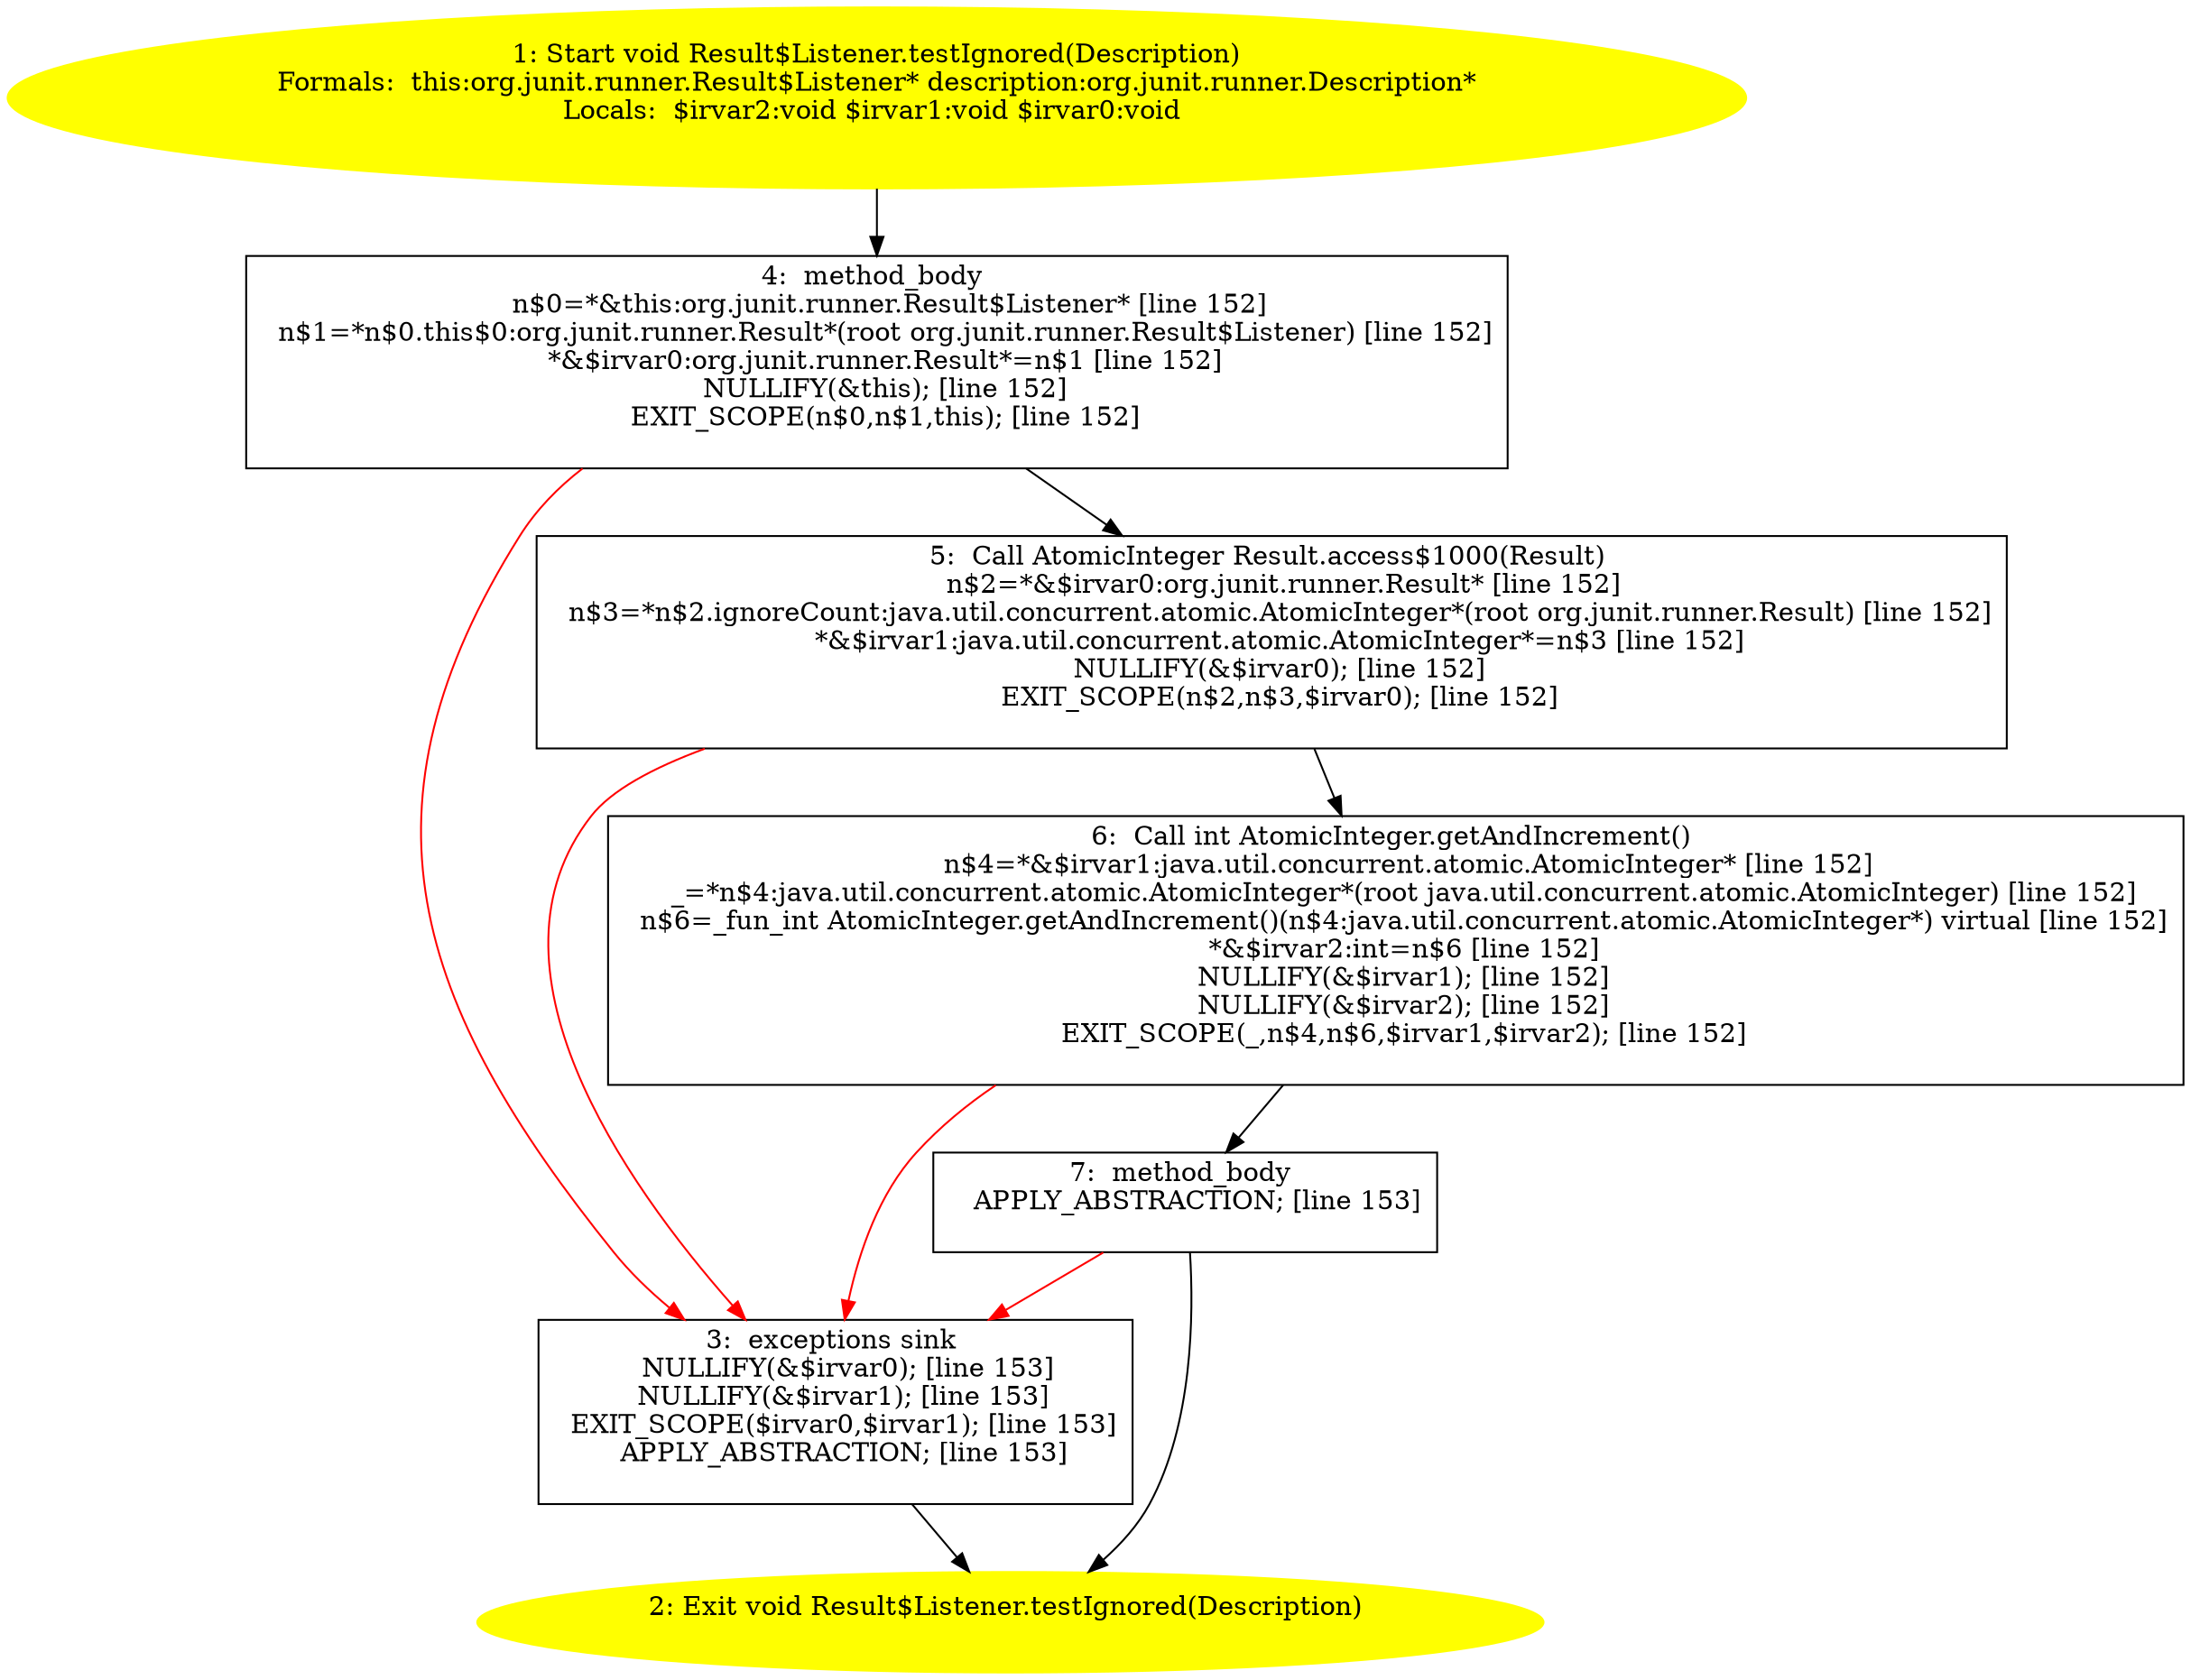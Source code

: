 /* @generated */
digraph cfg {
"org.junit.runner.Result$Listener.testIgnored(org.junit.runner.Description):void.d842d2d2684de83d79b25205457ca174_1" [label="1: Start void Result$Listener.testIgnored(Description)\nFormals:  this:org.junit.runner.Result$Listener* description:org.junit.runner.Description*\nLocals:  $irvar2:void $irvar1:void $irvar0:void \n  " color=yellow style=filled]
	

	 "org.junit.runner.Result$Listener.testIgnored(org.junit.runner.Description):void.d842d2d2684de83d79b25205457ca174_1" -> "org.junit.runner.Result$Listener.testIgnored(org.junit.runner.Description):void.d842d2d2684de83d79b25205457ca174_4" ;
"org.junit.runner.Result$Listener.testIgnored(org.junit.runner.Description):void.d842d2d2684de83d79b25205457ca174_2" [label="2: Exit void Result$Listener.testIgnored(Description) \n  " color=yellow style=filled]
	

"org.junit.runner.Result$Listener.testIgnored(org.junit.runner.Description):void.d842d2d2684de83d79b25205457ca174_3" [label="3:  exceptions sink \n   NULLIFY(&$irvar0); [line 153]\n  NULLIFY(&$irvar1); [line 153]\n  EXIT_SCOPE($irvar0,$irvar1); [line 153]\n  APPLY_ABSTRACTION; [line 153]\n " shape="box"]
	

	 "org.junit.runner.Result$Listener.testIgnored(org.junit.runner.Description):void.d842d2d2684de83d79b25205457ca174_3" -> "org.junit.runner.Result$Listener.testIgnored(org.junit.runner.Description):void.d842d2d2684de83d79b25205457ca174_2" ;
"org.junit.runner.Result$Listener.testIgnored(org.junit.runner.Description):void.d842d2d2684de83d79b25205457ca174_4" [label="4:  method_body \n   n$0=*&this:org.junit.runner.Result$Listener* [line 152]\n  n$1=*n$0.this$0:org.junit.runner.Result*(root org.junit.runner.Result$Listener) [line 152]\n  *&$irvar0:org.junit.runner.Result*=n$1 [line 152]\n  NULLIFY(&this); [line 152]\n  EXIT_SCOPE(n$0,n$1,this); [line 152]\n " shape="box"]
	

	 "org.junit.runner.Result$Listener.testIgnored(org.junit.runner.Description):void.d842d2d2684de83d79b25205457ca174_4" -> "org.junit.runner.Result$Listener.testIgnored(org.junit.runner.Description):void.d842d2d2684de83d79b25205457ca174_5" ;
	 "org.junit.runner.Result$Listener.testIgnored(org.junit.runner.Description):void.d842d2d2684de83d79b25205457ca174_4" -> "org.junit.runner.Result$Listener.testIgnored(org.junit.runner.Description):void.d842d2d2684de83d79b25205457ca174_3" [color="red" ];
"org.junit.runner.Result$Listener.testIgnored(org.junit.runner.Description):void.d842d2d2684de83d79b25205457ca174_5" [label="5:  Call AtomicInteger Result.access$1000(Result) \n   n$2=*&$irvar0:org.junit.runner.Result* [line 152]\n  n$3=*n$2.ignoreCount:java.util.concurrent.atomic.AtomicInteger*(root org.junit.runner.Result) [line 152]\n  *&$irvar1:java.util.concurrent.atomic.AtomicInteger*=n$3 [line 152]\n  NULLIFY(&$irvar0); [line 152]\n  EXIT_SCOPE(n$2,n$3,$irvar0); [line 152]\n " shape="box"]
	

	 "org.junit.runner.Result$Listener.testIgnored(org.junit.runner.Description):void.d842d2d2684de83d79b25205457ca174_5" -> "org.junit.runner.Result$Listener.testIgnored(org.junit.runner.Description):void.d842d2d2684de83d79b25205457ca174_6" ;
	 "org.junit.runner.Result$Listener.testIgnored(org.junit.runner.Description):void.d842d2d2684de83d79b25205457ca174_5" -> "org.junit.runner.Result$Listener.testIgnored(org.junit.runner.Description):void.d842d2d2684de83d79b25205457ca174_3" [color="red" ];
"org.junit.runner.Result$Listener.testIgnored(org.junit.runner.Description):void.d842d2d2684de83d79b25205457ca174_6" [label="6:  Call int AtomicInteger.getAndIncrement() \n   n$4=*&$irvar1:java.util.concurrent.atomic.AtomicInteger* [line 152]\n  _=*n$4:java.util.concurrent.atomic.AtomicInteger*(root java.util.concurrent.atomic.AtomicInteger) [line 152]\n  n$6=_fun_int AtomicInteger.getAndIncrement()(n$4:java.util.concurrent.atomic.AtomicInteger*) virtual [line 152]\n  *&$irvar2:int=n$6 [line 152]\n  NULLIFY(&$irvar1); [line 152]\n  NULLIFY(&$irvar2); [line 152]\n  EXIT_SCOPE(_,n$4,n$6,$irvar1,$irvar2); [line 152]\n " shape="box"]
	

	 "org.junit.runner.Result$Listener.testIgnored(org.junit.runner.Description):void.d842d2d2684de83d79b25205457ca174_6" -> "org.junit.runner.Result$Listener.testIgnored(org.junit.runner.Description):void.d842d2d2684de83d79b25205457ca174_7" ;
	 "org.junit.runner.Result$Listener.testIgnored(org.junit.runner.Description):void.d842d2d2684de83d79b25205457ca174_6" -> "org.junit.runner.Result$Listener.testIgnored(org.junit.runner.Description):void.d842d2d2684de83d79b25205457ca174_3" [color="red" ];
"org.junit.runner.Result$Listener.testIgnored(org.junit.runner.Description):void.d842d2d2684de83d79b25205457ca174_7" [label="7:  method_body \n   APPLY_ABSTRACTION; [line 153]\n " shape="box"]
	

	 "org.junit.runner.Result$Listener.testIgnored(org.junit.runner.Description):void.d842d2d2684de83d79b25205457ca174_7" -> "org.junit.runner.Result$Listener.testIgnored(org.junit.runner.Description):void.d842d2d2684de83d79b25205457ca174_2" ;
	 "org.junit.runner.Result$Listener.testIgnored(org.junit.runner.Description):void.d842d2d2684de83d79b25205457ca174_7" -> "org.junit.runner.Result$Listener.testIgnored(org.junit.runner.Description):void.d842d2d2684de83d79b25205457ca174_3" [color="red" ];
}
